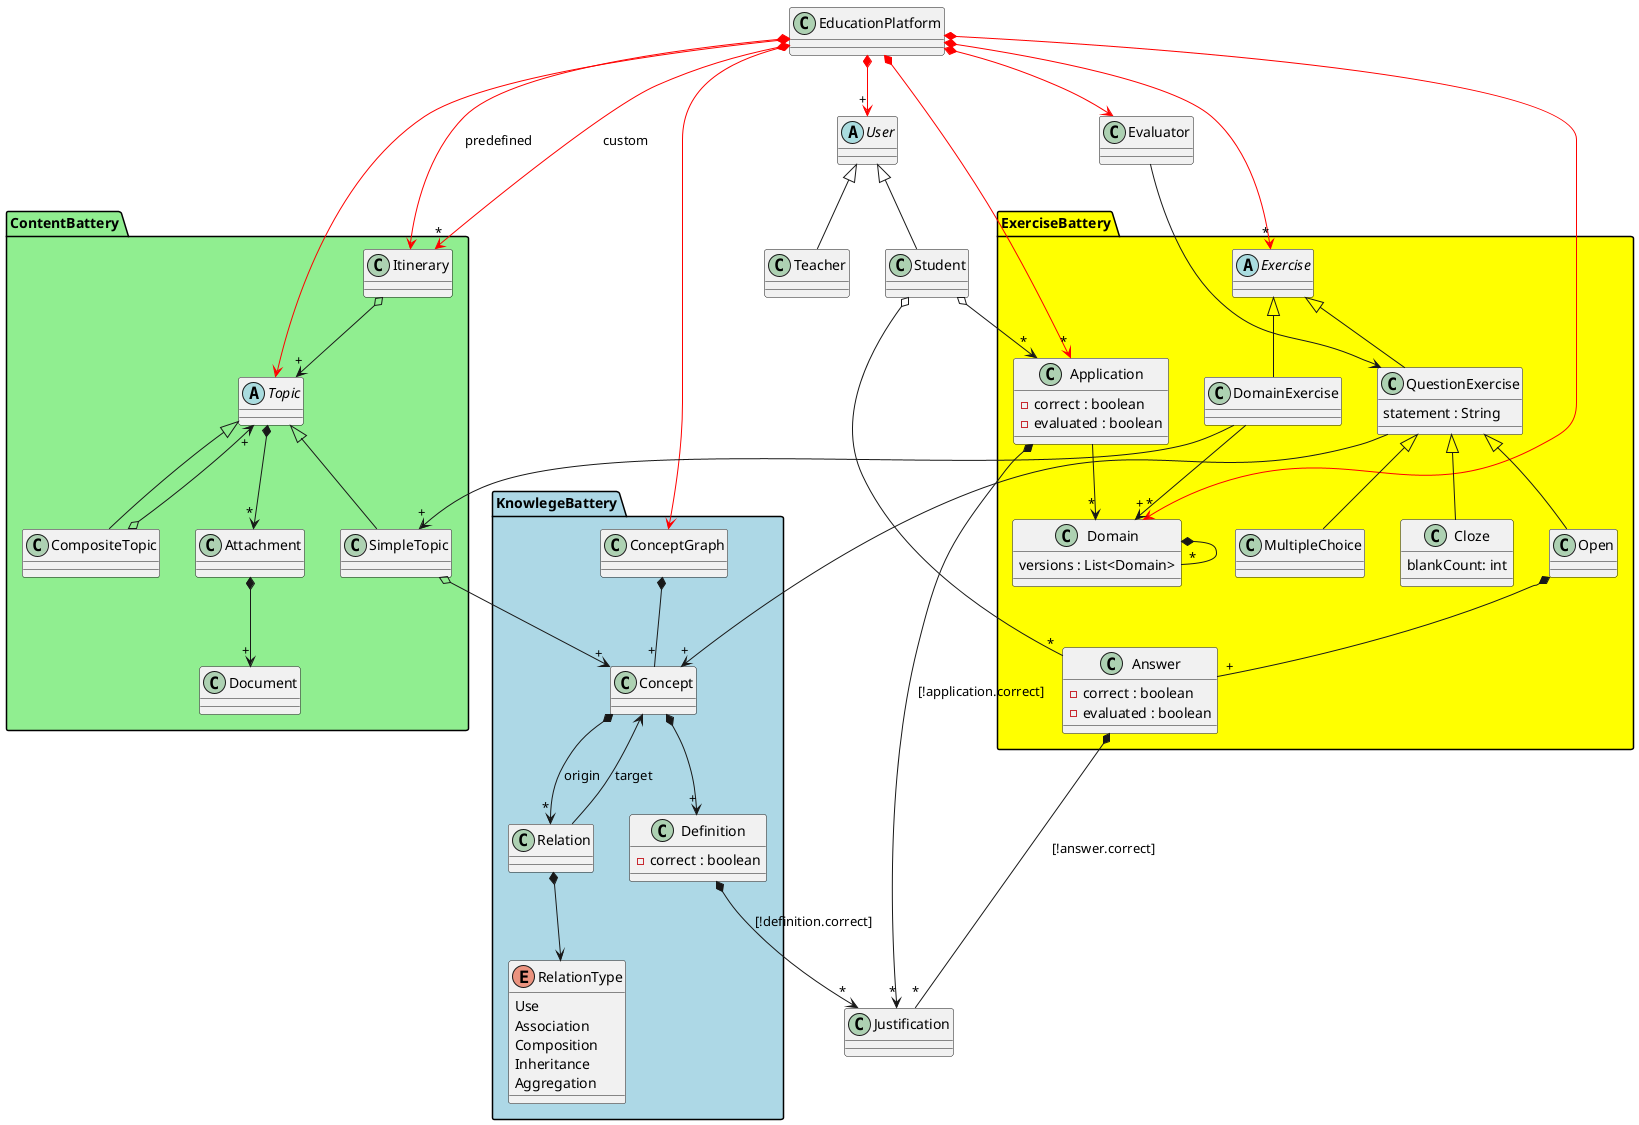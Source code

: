 @startuml EducationPlatformDomain

EducationPlatform *-[#red]-> "+" User
EducationPlatform *-[#red]-> ContentBattery.Topic
EducationPlatform *-[#red]-> ContentBattery.Itinerary : predefined
EducationPlatform o-[#red]-> "*" ContentBattery.Itinerary : custom
EducationPlatform *-[#red]-> Evaluator
EducationPlatform *-[#red]-> "*" ExerciseBattery.Exercise
EducationPlatform *-[#red]-> "*" ExerciseBattery.Domain
EducationPlatform *-[#red]-> "*" ExerciseBattery.Application
EducationPlatform *-[#red]-> KnowlegeBattery.ConceptGraph

abstract User{
}

User <|-- Teacher
User <|-- Student

class Teacher{
}

class Student{
}
Student o--> "*" ExerciseBattery.Application

class Evaluator{
}
Evaluator --> ExerciseBattery.QuestionExercise

class Justification {
}

package ContentBattery #lightgreen{

    class Itinerary {
    }
    Itinerary o--> "+" ContentBattery.Topic

    abstract Topic{
    }
    Topic <|-- CompositeTopic
    Topic <|-- SimpleTopic
    Topic *--> "*" Attachment

    class Document{}

    class Attachment{
    }
    Attachment *--> "+" Document


    class SimpleTopic{
    }
    SimpleTopic o--> "+" KnowlegeBattery.Concept

    class CompositeTopic{
    }
    CompositeTopic o--> "+" Topic
}

package KnowlegeBattery #lightblue{

    class ConceptGraph{
    }
    ConceptGraph *-- "+" KnowlegeBattery.Concept

    class Concept{
    }
    Concept *-down-> "+" Definition
    Concept *-down-> "*" Relation : origin
    'Concept *-down-> "*" Attachment

    class Definition {
        - correct : boolean
    }
    Definition *--> "*" Justification:[!definition.correct]

    class Relation {
    }
    Relation --> Concept : target
    Relation *-down-> RelationType

    enum RelationType {
        Use
        Association
        Composition
        Inheritance
        Aggregation
    }

}



package ExerciseBattery #yellow{

    abstract Exercise {
    }
    Exercise <|-- ExerciseBattery.QuestionExercise
    Exercise <|-- DomainExercise

    class DomainExercise{

    }
    DomainExercise --> "+" Domain
    DomainExercise --> "+" SimpleTopic

    class Domain{
        versions : List<Domain>
    }
    Domain *-- "*" Domain
    ExerciseBattery.Application --> "*" Domain
    class QuestionExercise{
        statement : String
    }
    QuestionExercise <|-- MultipleChoice
    QuestionExercise <|-- Cloze
    QuestionExercise <|-- Open
    QuestionExercise --> "+" Concept
    Open *-down- "+" Answer
    Student o-- "*" Answer

    class Answer{
        - correct : boolean
        - evaluated : boolean
    }
    Answer *-- "*" Justification : [!answer.correct]

    class Cloze{
        blankCount: int
    }

    class MultipleChoice{
    }

    class Application{
        - correct : boolean
        - evaluated : boolean
    }
    Application *--> "*" Justification:[!application.correct]
}
@enduml